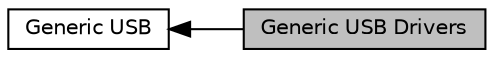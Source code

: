 digraph "Generic USB Drivers"
{
  edge [fontname="Helvetica",fontsize="10",labelfontname="Helvetica",labelfontsize="10"];
  node [fontname="Helvetica",fontsize="10",shape=record];
  rankdir=LR;
  Node0 [label="Generic USB Drivers",height=0.2,width=0.4,color="black", fillcolor="grey75", style="filled", fontcolor="black"];
  Node1 [label="Generic USB",height=0.2,width=0.4,color="black", fillcolor="white", style="filled",URL="$group__USB.html",tooltip="Libraries for Generic USB. "];
  Node1->Node0 [shape=plaintext, dir="back", style="solid"];
}
